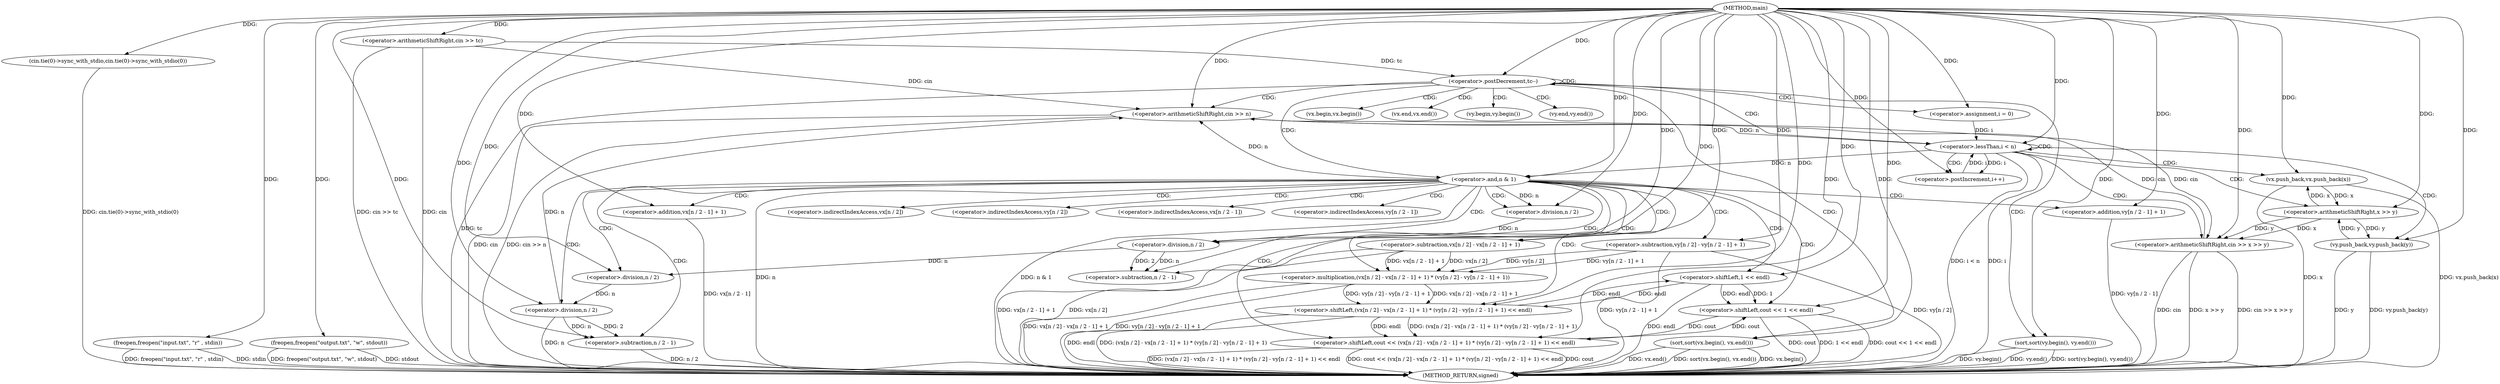 digraph "main" {  
"1000101" [label = "(METHOD,main)" ]
"1000201" [label = "(METHOD_RETURN,signed)" ]
"1000103" [label = "(cin.tie(0)->sync_with_stdio,cin.tie(0)->sync_with_stdio(0))" ]
"1000105" [label = "(freopen,freopen(\"input.txt\", \"r\" , stdin))" ]
"1000109" [label = "(freopen,freopen(\"output.txt\", \"w\", stdout))" ]
"1000114" [label = "(<operator>.arithmeticShiftRight,cin >> tc)" ]
"1000118" [label = "(<operator>.postDecrement,tc--)" ]
"1000122" [label = "(<operator>.arithmeticShiftRight,cin >> n)" ]
"1000149" [label = "(sort,sort(vx.begin(), vx.end()))" ]
"1000152" [label = "(sort,sort(vy.begin(), vy.end()))" ]
"1000129" [label = "(<operator>.assignment,i = 0)" ]
"1000132" [label = "(<operator>.lessThan,i < n)" ]
"1000135" [label = "(<operator>.postIncrement,i++)" ]
"1000156" [label = "(<operator>.and,n & 1)" ]
"1000159" [label = "(<operator>.shiftLeft,cout << 1 << endl)" ]
"1000140" [label = "(<operator>.arithmeticShiftRight,cin >> x >> y)" ]
"1000145" [label = "(vx.push_back,vx.push_back(x))" ]
"1000147" [label = "(vy.push_back,vy.push_back(y))" ]
"1000161" [label = "(<operator>.shiftLeft,1 << endl)" ]
"1000166" [label = "(<operator>.shiftLeft,cout << (vx[n / 2] - vx[n / 2 - 1] + 1) * (vy[n / 2] - vy[n / 2 - 1] + 1) << endl)" ]
"1000142" [label = "(<operator>.arithmeticShiftRight,x >> y)" ]
"1000168" [label = "(<operator>.shiftLeft,(vx[n / 2] - vx[n / 2 - 1] + 1) * (vy[n / 2] - vy[n / 2 - 1] + 1) << endl)" ]
"1000169" [label = "(<operator>.multiplication,(vx[n / 2] - vx[n / 2 - 1] + 1) * (vy[n / 2] - vy[n / 2 - 1] + 1))" ]
"1000170" [label = "(<operator>.subtraction,vx[n / 2] - vx[n / 2 - 1] + 1)" ]
"1000185" [label = "(<operator>.subtraction,vy[n / 2] - vy[n / 2 - 1] + 1)" ]
"1000176" [label = "(<operator>.addition,vx[n / 2 - 1] + 1)" ]
"1000191" [label = "(<operator>.addition,vy[n / 2 - 1] + 1)" ]
"1000173" [label = "(<operator>.division,n / 2)" ]
"1000188" [label = "(<operator>.division,n / 2)" ]
"1000179" [label = "(<operator>.subtraction,n / 2 - 1)" ]
"1000194" [label = "(<operator>.subtraction,n / 2 - 1)" ]
"1000180" [label = "(<operator>.division,n / 2)" ]
"1000195" [label = "(<operator>.division,n / 2)" ]
"1000150" [label = "(vx.begin,vx.begin())" ]
"1000151" [label = "(vx.end,vx.end())" ]
"1000153" [label = "(vy.begin,vy.begin())" ]
"1000154" [label = "(vy.end,vy.end())" ]
"1000171" [label = "(<operator>.indirectIndexAccess,vx[n / 2])" ]
"1000186" [label = "(<operator>.indirectIndexAccess,vy[n / 2])" ]
"1000177" [label = "(<operator>.indirectIndexAccess,vx[n / 2 - 1])" ]
"1000192" [label = "(<operator>.indirectIndexAccess,vy[n / 2 - 1])" ]
  "1000103" -> "1000201"  [ label = "DDG: cin.tie(0)->sync_with_stdio(0)"] 
  "1000105" -> "1000201"  [ label = "DDG: freopen(\"input.txt\", \"r\" , stdin)"] 
  "1000109" -> "1000201"  [ label = "DDG: freopen(\"output.txt\", \"w\", stdout)"] 
  "1000114" -> "1000201"  [ label = "DDG: cin"] 
  "1000114" -> "1000201"  [ label = "DDG: cin >> tc"] 
  "1000118" -> "1000201"  [ label = "DDG: tc"] 
  "1000122" -> "1000201"  [ label = "DDG: cin"] 
  "1000122" -> "1000201"  [ label = "DDG: cin >> n"] 
  "1000132" -> "1000201"  [ label = "DDG: i"] 
  "1000132" -> "1000201"  [ label = "DDG: i < n"] 
  "1000149" -> "1000201"  [ label = "DDG: vx.begin()"] 
  "1000149" -> "1000201"  [ label = "DDG: vx.end()"] 
  "1000149" -> "1000201"  [ label = "DDG: sort(vx.begin(), vx.end())"] 
  "1000152" -> "1000201"  [ label = "DDG: vy.begin()"] 
  "1000152" -> "1000201"  [ label = "DDG: vy.end()"] 
  "1000152" -> "1000201"  [ label = "DDG: sort(vy.begin(), vy.end())"] 
  "1000156" -> "1000201"  [ label = "DDG: n"] 
  "1000156" -> "1000201"  [ label = "DDG: n & 1"] 
  "1000166" -> "1000201"  [ label = "DDG: cout"] 
  "1000170" -> "1000201"  [ label = "DDG: vx[n / 2]"] 
  "1000176" -> "1000201"  [ label = "DDG: vx[n / 2 - 1]"] 
  "1000170" -> "1000201"  [ label = "DDG: vx[n / 2 - 1] + 1"] 
  "1000169" -> "1000201"  [ label = "DDG: vx[n / 2] - vx[n / 2 - 1] + 1"] 
  "1000185" -> "1000201"  [ label = "DDG: vy[n / 2]"] 
  "1000195" -> "1000201"  [ label = "DDG: n"] 
  "1000194" -> "1000201"  [ label = "DDG: n / 2"] 
  "1000191" -> "1000201"  [ label = "DDG: vy[n / 2 - 1]"] 
  "1000185" -> "1000201"  [ label = "DDG: vy[n / 2 - 1] + 1"] 
  "1000169" -> "1000201"  [ label = "DDG: vy[n / 2] - vy[n / 2 - 1] + 1"] 
  "1000168" -> "1000201"  [ label = "DDG: (vx[n / 2] - vx[n / 2 - 1] + 1) * (vy[n / 2] - vy[n / 2 - 1] + 1)"] 
  "1000168" -> "1000201"  [ label = "DDG: endl"] 
  "1000166" -> "1000201"  [ label = "DDG: (vx[n / 2] - vx[n / 2 - 1] + 1) * (vy[n / 2] - vy[n / 2 - 1] + 1) << endl"] 
  "1000166" -> "1000201"  [ label = "DDG: cout << (vx[n / 2] - vx[n / 2 - 1] + 1) * (vy[n / 2] - vy[n / 2 - 1] + 1) << endl"] 
  "1000159" -> "1000201"  [ label = "DDG: cout"] 
  "1000161" -> "1000201"  [ label = "DDG: endl"] 
  "1000159" -> "1000201"  [ label = "DDG: 1 << endl"] 
  "1000159" -> "1000201"  [ label = "DDG: cout << 1 << endl"] 
  "1000140" -> "1000201"  [ label = "DDG: cin"] 
  "1000140" -> "1000201"  [ label = "DDG: x >> y"] 
  "1000140" -> "1000201"  [ label = "DDG: cin >> x >> y"] 
  "1000145" -> "1000201"  [ label = "DDG: x"] 
  "1000145" -> "1000201"  [ label = "DDG: vx.push_back(x)"] 
  "1000147" -> "1000201"  [ label = "DDG: y"] 
  "1000147" -> "1000201"  [ label = "DDG: vy.push_back(y)"] 
  "1000109" -> "1000201"  [ label = "DDG: stdout"] 
  "1000105" -> "1000201"  [ label = "DDG: stdin"] 
  "1000101" -> "1000103"  [ label = "DDG: "] 
  "1000101" -> "1000105"  [ label = "DDG: "] 
  "1000101" -> "1000109"  [ label = "DDG: "] 
  "1000101" -> "1000114"  [ label = "DDG: "] 
  "1000114" -> "1000118"  [ label = "DDG: tc"] 
  "1000101" -> "1000118"  [ label = "DDG: "] 
  "1000114" -> "1000122"  [ label = "DDG: cin"] 
  "1000140" -> "1000122"  [ label = "DDG: cin"] 
  "1000101" -> "1000122"  [ label = "DDG: "] 
  "1000156" -> "1000122"  [ label = "DDG: n"] 
  "1000195" -> "1000122"  [ label = "DDG: n"] 
  "1000101" -> "1000129"  [ label = "DDG: "] 
  "1000101" -> "1000149"  [ label = "DDG: "] 
  "1000101" -> "1000152"  [ label = "DDG: "] 
  "1000129" -> "1000132"  [ label = "DDG: i"] 
  "1000135" -> "1000132"  [ label = "DDG: i"] 
  "1000101" -> "1000132"  [ label = "DDG: "] 
  "1000122" -> "1000132"  [ label = "DDG: n"] 
  "1000132" -> "1000135"  [ label = "DDG: i"] 
  "1000101" -> "1000135"  [ label = "DDG: "] 
  "1000132" -> "1000156"  [ label = "DDG: n"] 
  "1000101" -> "1000156"  [ label = "DDG: "] 
  "1000166" -> "1000159"  [ label = "DDG: cout"] 
  "1000101" -> "1000159"  [ label = "DDG: "] 
  "1000161" -> "1000159"  [ label = "DDG: endl"] 
  "1000161" -> "1000159"  [ label = "DDG: 1"] 
  "1000122" -> "1000140"  [ label = "DDG: cin"] 
  "1000101" -> "1000140"  [ label = "DDG: "] 
  "1000142" -> "1000140"  [ label = "DDG: x"] 
  "1000142" -> "1000140"  [ label = "DDG: y"] 
  "1000142" -> "1000145"  [ label = "DDG: x"] 
  "1000101" -> "1000145"  [ label = "DDG: "] 
  "1000142" -> "1000147"  [ label = "DDG: y"] 
  "1000101" -> "1000147"  [ label = "DDG: "] 
  "1000101" -> "1000161"  [ label = "DDG: "] 
  "1000168" -> "1000161"  [ label = "DDG: endl"] 
  "1000145" -> "1000142"  [ label = "DDG: x"] 
  "1000101" -> "1000142"  [ label = "DDG: "] 
  "1000147" -> "1000142"  [ label = "DDG: y"] 
  "1000159" -> "1000166"  [ label = "DDG: cout"] 
  "1000101" -> "1000166"  [ label = "DDG: "] 
  "1000168" -> "1000166"  [ label = "DDG: endl"] 
  "1000168" -> "1000166"  [ label = "DDG: (vx[n / 2] - vx[n / 2 - 1] + 1) * (vy[n / 2] - vy[n / 2 - 1] + 1)"] 
  "1000169" -> "1000168"  [ label = "DDG: vx[n / 2] - vx[n / 2 - 1] + 1"] 
  "1000169" -> "1000168"  [ label = "DDG: vy[n / 2] - vy[n / 2 - 1] + 1"] 
  "1000161" -> "1000168"  [ label = "DDG: endl"] 
  "1000101" -> "1000168"  [ label = "DDG: "] 
  "1000170" -> "1000169"  [ label = "DDG: vx[n / 2]"] 
  "1000170" -> "1000169"  [ label = "DDG: vx[n / 2 - 1] + 1"] 
  "1000185" -> "1000169"  [ label = "DDG: vy[n / 2 - 1] + 1"] 
  "1000185" -> "1000169"  [ label = "DDG: vy[n / 2]"] 
  "1000101" -> "1000170"  [ label = "DDG: "] 
  "1000101" -> "1000185"  [ label = "DDG: "] 
  "1000101" -> "1000176"  [ label = "DDG: "] 
  "1000101" -> "1000191"  [ label = "DDG: "] 
  "1000156" -> "1000173"  [ label = "DDG: n"] 
  "1000101" -> "1000173"  [ label = "DDG: "] 
  "1000180" -> "1000188"  [ label = "DDG: n"] 
  "1000101" -> "1000188"  [ label = "DDG: "] 
  "1000180" -> "1000179"  [ label = "DDG: 2"] 
  "1000180" -> "1000179"  [ label = "DDG: n"] 
  "1000101" -> "1000179"  [ label = "DDG: "] 
  "1000195" -> "1000194"  [ label = "DDG: 2"] 
  "1000195" -> "1000194"  [ label = "DDG: n"] 
  "1000101" -> "1000194"  [ label = "DDG: "] 
  "1000173" -> "1000180"  [ label = "DDG: n"] 
  "1000101" -> "1000180"  [ label = "DDG: "] 
  "1000188" -> "1000195"  [ label = "DDG: n"] 
  "1000101" -> "1000195"  [ label = "DDG: "] 
  "1000118" -> "1000153"  [ label = "CDG: "] 
  "1000118" -> "1000156"  [ label = "CDG: "] 
  "1000118" -> "1000152"  [ label = "CDG: "] 
  "1000118" -> "1000150"  [ label = "CDG: "] 
  "1000118" -> "1000118"  [ label = "CDG: "] 
  "1000118" -> "1000149"  [ label = "CDG: "] 
  "1000118" -> "1000122"  [ label = "CDG: "] 
  "1000118" -> "1000132"  [ label = "CDG: "] 
  "1000118" -> "1000129"  [ label = "CDG: "] 
  "1000118" -> "1000154"  [ label = "CDG: "] 
  "1000118" -> "1000151"  [ label = "CDG: "] 
  "1000132" -> "1000142"  [ label = "CDG: "] 
  "1000132" -> "1000135"  [ label = "CDG: "] 
  "1000132" -> "1000132"  [ label = "CDG: "] 
  "1000132" -> "1000147"  [ label = "CDG: "] 
  "1000132" -> "1000145"  [ label = "CDG: "] 
  "1000132" -> "1000140"  [ label = "CDG: "] 
  "1000156" -> "1000191"  [ label = "CDG: "] 
  "1000156" -> "1000161"  [ label = "CDG: "] 
  "1000156" -> "1000195"  [ label = "CDG: "] 
  "1000156" -> "1000186"  [ label = "CDG: "] 
  "1000156" -> "1000166"  [ label = "CDG: "] 
  "1000156" -> "1000180"  [ label = "CDG: "] 
  "1000156" -> "1000169"  [ label = "CDG: "] 
  "1000156" -> "1000168"  [ label = "CDG: "] 
  "1000156" -> "1000188"  [ label = "CDG: "] 
  "1000156" -> "1000159"  [ label = "CDG: "] 
  "1000156" -> "1000173"  [ label = "CDG: "] 
  "1000156" -> "1000170"  [ label = "CDG: "] 
  "1000156" -> "1000171"  [ label = "CDG: "] 
  "1000156" -> "1000179"  [ label = "CDG: "] 
  "1000156" -> "1000194"  [ label = "CDG: "] 
  "1000156" -> "1000192"  [ label = "CDG: "] 
  "1000156" -> "1000176"  [ label = "CDG: "] 
  "1000156" -> "1000177"  [ label = "CDG: "] 
  "1000156" -> "1000185"  [ label = "CDG: "] 
}
